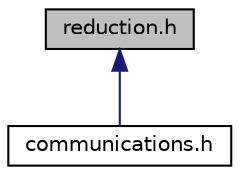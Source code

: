 digraph "reduction.h"
{
 // LATEX_PDF_SIZE
  edge [fontname="Helvetica",fontsize="10",labelfontname="Helvetica",labelfontsize="10"];
  node [fontname="Helvetica",fontsize="10",shape=record];
  Node1 [label="reduction.h",height=0.2,width=0.4,color="black", fillcolor="grey75", style="filled", fontcolor="black",tooltip="Functions for MPI reductions."];
  Node1 -> Node2 [dir="back",color="midnightblue",fontsize="10",style="solid"];
  Node2 [label="communications.h",height=0.2,width=0.4,color="black", fillcolor="white", style="filled",URL="$d2/d6f/communications_8h.html",tooltip="Communications to send and receive sites from other nodes using MPI."];
}
